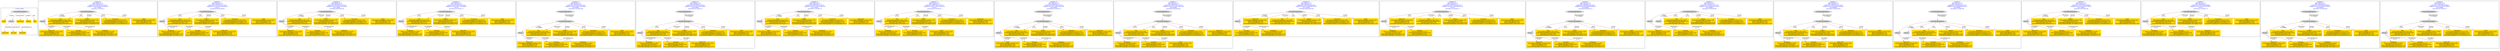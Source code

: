 digraph n0 {
fontcolor="blue"
remincross="true"
label="s01-cb.csv"
subgraph cluster_0 {
label="1-correct model"
n2[style="filled",color="white",fillcolor="lightgray",label="CulturalHeritageObject1"];
n3[shape="plaintext",style="filled",fillcolor="gold",label="Dated"];
n4[style="filled",color="white",fillcolor="lightgray",label="Person1"];
n5[shape="plaintext",style="filled",fillcolor="gold",label="Dimensions"];
n6[shape="plaintext",style="filled",fillcolor="gold",label="Medium"];
n7[shape="plaintext",style="filled",fillcolor="gold",label="Title"];
n8[shape="plaintext",style="filled",fillcolor="gold",label="Begin Date"];
n9[shape="plaintext",style="filled",fillcolor="gold",label="End Date"];
n10[shape="plaintext",style="filled",fillcolor="gold",label="Attribution"];
}
subgraph cluster_1 {
label="candidate 0\nlink coherence:1.0\nnode coherence:1.0\nconfidence:0.5291445237213376\nmapping score:0.6287624602880649\ncost:7.99995\n-precision:1.0-recall:1.0"
n12[style="filled",color="white",fillcolor="lightgray",label="CulturalHeritageObject1"];
n13[style="filled",color="white",fillcolor="lightgray",label="Person1"];
n14[shape="plaintext",style="filled",fillcolor="gold",label="Begin Date\n[CulturalHeritageObject,created,0.363]\n[Person,dateOfBirth,0.316]\n[Person,dateOfDeath,0.25]\n[CulturalHeritageObject,provenance,0.071]"];
n15[shape="plaintext",style="filled",fillcolor="gold",label="End Date\n[Person,dateOfDeath,0.437]\n[CulturalHeritageObject,created,0.348]\n[Person,dateOfBirth,0.161]\n[CulturalHeritageObject,provenance,0.053]"];
n16[shape="plaintext",style="filled",fillcolor="gold",label="Attribution\n[Person,nameOfThePerson,0.483]\n[Document,classLink,0.195]\n[CulturalHeritageObject,description,0.172]\n[CulturalHeritageObject,provenance,0.15]"];
n17[shape="plaintext",style="filled",fillcolor="gold",label="Title\n[CulturalHeritageObject,title,0.364]\n[CulturalHeritageObject,description,0.287]\n[Document,classLink,0.178]\n[CulturalHeritageObject,provenance,0.17]"];
n18[shape="plaintext",style="filled",fillcolor="gold",label="Medium\n[CulturalHeritageObject,medium,0.749]\n[Concept,prefLabel,0.123]\n[CulturalHeritageObject,provenance,0.073]\n[CulturalHeritageObject,description,0.055]"];
n19[shape="plaintext",style="filled",fillcolor="gold",label="Dimensions\n[CulturalHeritageObject,extent,0.853]\n[CulturalHeritageObject,provenance,0.115]\n[CulturalHeritageObject,description,0.02]\n[CulturalHeritageObject,accessionNumber,0.012]"];
n20[shape="plaintext",style="filled",fillcolor="gold",label="Dated\n[CulturalHeritageObject,created,0.503]\n[Person,dateOfBirth,0.212]\n[Person,dateOfDeath,0.184]\n[CulturalHeritageObject,provenance,0.102]"];
}
subgraph cluster_2 {
label="candidate 1\nlink coherence:1.0\nnode coherence:1.0\nconfidence:0.5291445237213376\nmapping score:0.6287624602880649\ncost:8.0\n-precision:0.88-recall:0.88"
n22[style="filled",color="white",fillcolor="lightgray",label="CulturalHeritageObject1"];
n23[style="filled",color="white",fillcolor="lightgray",label="Person2"];
n24[shape="plaintext",style="filled",fillcolor="gold",label="Attribution\n[Person,nameOfThePerson,0.483]\n[Document,classLink,0.195]\n[CulturalHeritageObject,description,0.172]\n[CulturalHeritageObject,provenance,0.15]"];
n25[shape="plaintext",style="filled",fillcolor="gold",label="End Date\n[Person,dateOfDeath,0.437]\n[CulturalHeritageObject,created,0.348]\n[Person,dateOfBirth,0.161]\n[CulturalHeritageObject,provenance,0.053]"];
n26[shape="plaintext",style="filled",fillcolor="gold",label="Title\n[CulturalHeritageObject,title,0.364]\n[CulturalHeritageObject,description,0.287]\n[Document,classLink,0.178]\n[CulturalHeritageObject,provenance,0.17]"];
n27[shape="plaintext",style="filled",fillcolor="gold",label="Medium\n[CulturalHeritageObject,medium,0.749]\n[Concept,prefLabel,0.123]\n[CulturalHeritageObject,provenance,0.073]\n[CulturalHeritageObject,description,0.055]"];
n28[shape="plaintext",style="filled",fillcolor="gold",label="Begin Date\n[CulturalHeritageObject,created,0.363]\n[Person,dateOfBirth,0.316]\n[Person,dateOfDeath,0.25]\n[CulturalHeritageObject,provenance,0.071]"];
n29[shape="plaintext",style="filled",fillcolor="gold",label="Dimensions\n[CulturalHeritageObject,extent,0.853]\n[CulturalHeritageObject,provenance,0.115]\n[CulturalHeritageObject,description,0.02]\n[CulturalHeritageObject,accessionNumber,0.012]"];
n30[shape="plaintext",style="filled",fillcolor="gold",label="Dated\n[CulturalHeritageObject,created,0.503]\n[Person,dateOfBirth,0.212]\n[Person,dateOfDeath,0.184]\n[CulturalHeritageObject,provenance,0.102]"];
}
subgraph cluster_3 {
label="candidate 10\nlink coherence:1.0\nnode coherence:1.0\nconfidence:0.5015302613281418\nmapping score:0.6195577061569997\ncost:7.99995\n-precision:0.88-recall:0.88"
n32[style="filled",color="white",fillcolor="lightgray",label="CulturalHeritageObject1"];
n33[style="filled",color="white",fillcolor="lightgray",label="Person1"];
n34[shape="plaintext",style="filled",fillcolor="gold",label="Begin Date\n[CulturalHeritageObject,created,0.363]\n[Person,dateOfBirth,0.316]\n[Person,dateOfDeath,0.25]\n[CulturalHeritageObject,provenance,0.071]"];
n35[shape="plaintext",style="filled",fillcolor="gold",label="Title\n[CulturalHeritageObject,title,0.364]\n[CulturalHeritageObject,description,0.287]\n[Document,classLink,0.178]\n[CulturalHeritageObject,provenance,0.17]"];
n36[shape="plaintext",style="filled",fillcolor="gold",label="End Date\n[Person,dateOfDeath,0.437]\n[CulturalHeritageObject,created,0.348]\n[Person,dateOfBirth,0.161]\n[CulturalHeritageObject,provenance,0.053]"];
n37[shape="plaintext",style="filled",fillcolor="gold",label="Attribution\n[Person,nameOfThePerson,0.483]\n[Document,classLink,0.195]\n[CulturalHeritageObject,description,0.172]\n[CulturalHeritageObject,provenance,0.15]"];
n38[shape="plaintext",style="filled",fillcolor="gold",label="Medium\n[CulturalHeritageObject,medium,0.749]\n[Concept,prefLabel,0.123]\n[CulturalHeritageObject,provenance,0.073]\n[CulturalHeritageObject,description,0.055]"];
n39[shape="plaintext",style="filled",fillcolor="gold",label="Dimensions\n[CulturalHeritageObject,extent,0.853]\n[CulturalHeritageObject,provenance,0.115]\n[CulturalHeritageObject,description,0.02]\n[CulturalHeritageObject,accessionNumber,0.012]"];
n40[shape="plaintext",style="filled",fillcolor="gold",label="Dated\n[CulturalHeritageObject,created,0.503]\n[Person,dateOfBirth,0.212]\n[Person,dateOfDeath,0.184]\n[CulturalHeritageObject,provenance,0.102]"];
}
subgraph cluster_4 {
label="candidate 11\nlink coherence:1.0\nnode coherence:1.0\nconfidence:0.5015302613281418\nmapping score:0.6195577061569997\ncost:8.0\n-precision:0.75-recall:0.75"
n42[style="filled",color="white",fillcolor="lightgray",label="CulturalHeritageObject1"];
n43[style="filled",color="white",fillcolor="lightgray",label="Person2"];
n44[shape="plaintext",style="filled",fillcolor="gold",label="Title\n[CulturalHeritageObject,title,0.364]\n[CulturalHeritageObject,description,0.287]\n[Document,classLink,0.178]\n[CulturalHeritageObject,provenance,0.17]"];
n45[shape="plaintext",style="filled",fillcolor="gold",label="Attribution\n[Person,nameOfThePerson,0.483]\n[Document,classLink,0.195]\n[CulturalHeritageObject,description,0.172]\n[CulturalHeritageObject,provenance,0.15]"];
n46[shape="plaintext",style="filled",fillcolor="gold",label="End Date\n[Person,dateOfDeath,0.437]\n[CulturalHeritageObject,created,0.348]\n[Person,dateOfBirth,0.161]\n[CulturalHeritageObject,provenance,0.053]"];
n47[shape="plaintext",style="filled",fillcolor="gold",label="Medium\n[CulturalHeritageObject,medium,0.749]\n[Concept,prefLabel,0.123]\n[CulturalHeritageObject,provenance,0.073]\n[CulturalHeritageObject,description,0.055]"];
n48[shape="plaintext",style="filled",fillcolor="gold",label="Begin Date\n[CulturalHeritageObject,created,0.363]\n[Person,dateOfBirth,0.316]\n[Person,dateOfDeath,0.25]\n[CulturalHeritageObject,provenance,0.071]"];
n49[shape="plaintext",style="filled",fillcolor="gold",label="Dimensions\n[CulturalHeritageObject,extent,0.853]\n[CulturalHeritageObject,provenance,0.115]\n[CulturalHeritageObject,description,0.02]\n[CulturalHeritageObject,accessionNumber,0.012]"];
n50[shape="plaintext",style="filled",fillcolor="gold",label="Dated\n[CulturalHeritageObject,created,0.503]\n[Person,dateOfBirth,0.212]\n[Person,dateOfDeath,0.184]\n[CulturalHeritageObject,provenance,0.102]"];
}
subgraph cluster_5 {
label="candidate 12\nlink coherence:1.0\nnode coherence:1.0\nconfidence:0.5015302613281418\nmapping score:0.6195577061569997\ncost:8.99991\n-precision:0.78-recall:0.88"
n52[style="filled",color="white",fillcolor="lightgray",label="CulturalHeritageObject1"];
n53[style="filled",color="white",fillcolor="lightgray",label="Person1"];
n54[style="filled",color="white",fillcolor="lightgray",label="EuropeanaAggregation1"];
n55[shape="plaintext",style="filled",fillcolor="gold",label="Begin Date\n[CulturalHeritageObject,created,0.363]\n[Person,dateOfBirth,0.316]\n[Person,dateOfDeath,0.25]\n[CulturalHeritageObject,provenance,0.071]"];
n56[shape="plaintext",style="filled",fillcolor="gold",label="Title\n[CulturalHeritageObject,title,0.364]\n[CulturalHeritageObject,description,0.287]\n[Document,classLink,0.178]\n[CulturalHeritageObject,provenance,0.17]"];
n57[shape="plaintext",style="filled",fillcolor="gold",label="End Date\n[Person,dateOfDeath,0.437]\n[CulturalHeritageObject,created,0.348]\n[Person,dateOfBirth,0.161]\n[CulturalHeritageObject,provenance,0.053]"];
n58[shape="plaintext",style="filled",fillcolor="gold",label="Attribution\n[Person,nameOfThePerson,0.483]\n[Document,classLink,0.195]\n[CulturalHeritageObject,description,0.172]\n[CulturalHeritageObject,provenance,0.15]"];
n59[shape="plaintext",style="filled",fillcolor="gold",label="Medium\n[CulturalHeritageObject,medium,0.749]\n[Concept,prefLabel,0.123]\n[CulturalHeritageObject,provenance,0.073]\n[CulturalHeritageObject,description,0.055]"];
n60[shape="plaintext",style="filled",fillcolor="gold",label="Dimensions\n[CulturalHeritageObject,extent,0.853]\n[CulturalHeritageObject,provenance,0.115]\n[CulturalHeritageObject,description,0.02]\n[CulturalHeritageObject,accessionNumber,0.012]"];
n61[shape="plaintext",style="filled",fillcolor="gold",label="Dated\n[CulturalHeritageObject,created,0.503]\n[Person,dateOfBirth,0.212]\n[Person,dateOfDeath,0.184]\n[CulturalHeritageObject,provenance,0.102]"];
}
subgraph cluster_6 {
label="candidate 13\nlink coherence:1.0\nnode coherence:1.0\nconfidence:0.5015302613281418\nmapping score:0.6195577061569997\ncost:8.99996\n-precision:0.67-recall:0.75"
n63[style="filled",color="white",fillcolor="lightgray",label="CulturalHeritageObject1"];
n64[style="filled",color="white",fillcolor="lightgray",label="Person2"];
n65[style="filled",color="white",fillcolor="lightgray",label="EuropeanaAggregation1"];
n66[shape="plaintext",style="filled",fillcolor="gold",label="Title\n[CulturalHeritageObject,title,0.364]\n[CulturalHeritageObject,description,0.287]\n[Document,classLink,0.178]\n[CulturalHeritageObject,provenance,0.17]"];
n67[shape="plaintext",style="filled",fillcolor="gold",label="Attribution\n[Person,nameOfThePerson,0.483]\n[Document,classLink,0.195]\n[CulturalHeritageObject,description,0.172]\n[CulturalHeritageObject,provenance,0.15]"];
n68[shape="plaintext",style="filled",fillcolor="gold",label="End Date\n[Person,dateOfDeath,0.437]\n[CulturalHeritageObject,created,0.348]\n[Person,dateOfBirth,0.161]\n[CulturalHeritageObject,provenance,0.053]"];
n69[shape="plaintext",style="filled",fillcolor="gold",label="Medium\n[CulturalHeritageObject,medium,0.749]\n[Concept,prefLabel,0.123]\n[CulturalHeritageObject,provenance,0.073]\n[CulturalHeritageObject,description,0.055]"];
n70[shape="plaintext",style="filled",fillcolor="gold",label="Begin Date\n[CulturalHeritageObject,created,0.363]\n[Person,dateOfBirth,0.316]\n[Person,dateOfDeath,0.25]\n[CulturalHeritageObject,provenance,0.071]"];
n71[shape="plaintext",style="filled",fillcolor="gold",label="Dimensions\n[CulturalHeritageObject,extent,0.853]\n[CulturalHeritageObject,provenance,0.115]\n[CulturalHeritageObject,description,0.02]\n[CulturalHeritageObject,accessionNumber,0.012]"];
n72[shape="plaintext",style="filled",fillcolor="gold",label="Dated\n[CulturalHeritageObject,created,0.503]\n[Person,dateOfBirth,0.212]\n[Person,dateOfDeath,0.184]\n[CulturalHeritageObject,provenance,0.102]"];
}
subgraph cluster_7 {
label="candidate 14\nlink coherence:1.0\nnode coherence:1.0\nconfidence:0.4944276021226744\nmapping score:0.6171901530885106\ncost:7.99995\n-precision:0.75-recall:0.75"
n74[style="filled",color="white",fillcolor="lightgray",label="CulturalHeritageObject1"];
n75[style="filled",color="white",fillcolor="lightgray",label="Person1"];
n76[shape="plaintext",style="filled",fillcolor="gold",label="Dated\n[CulturalHeritageObject,created,0.503]\n[Person,dateOfBirth,0.212]\n[Person,dateOfDeath,0.184]\n[CulturalHeritageObject,provenance,0.102]"];
n77[shape="plaintext",style="filled",fillcolor="gold",label="End Date\n[Person,dateOfDeath,0.437]\n[CulturalHeritageObject,created,0.348]\n[Person,dateOfBirth,0.161]\n[CulturalHeritageObject,provenance,0.053]"];
n78[shape="plaintext",style="filled",fillcolor="gold",label="Attribution\n[Person,nameOfThePerson,0.483]\n[Document,classLink,0.195]\n[CulturalHeritageObject,description,0.172]\n[CulturalHeritageObject,provenance,0.15]"];
n79[shape="plaintext",style="filled",fillcolor="gold",label="Title\n[CulturalHeritageObject,title,0.364]\n[CulturalHeritageObject,description,0.287]\n[Document,classLink,0.178]\n[CulturalHeritageObject,provenance,0.17]"];
n80[shape="plaintext",style="filled",fillcolor="gold",label="Medium\n[CulturalHeritageObject,medium,0.749]\n[Concept,prefLabel,0.123]\n[CulturalHeritageObject,provenance,0.073]\n[CulturalHeritageObject,description,0.055]"];
n81[shape="plaintext",style="filled",fillcolor="gold",label="Dimensions\n[CulturalHeritageObject,extent,0.853]\n[CulturalHeritageObject,provenance,0.115]\n[CulturalHeritageObject,description,0.02]\n[CulturalHeritageObject,accessionNumber,0.012]"];
n82[shape="plaintext",style="filled",fillcolor="gold",label="Begin Date\n[CulturalHeritageObject,created,0.363]\n[Person,dateOfBirth,0.316]\n[Person,dateOfDeath,0.25]\n[CulturalHeritageObject,provenance,0.071]"];
}
subgraph cluster_8 {
label="candidate 15\nlink coherence:1.0\nnode coherence:1.0\nconfidence:0.4944276021226744\nmapping score:0.6171901530885106\ncost:8.0\n-precision:0.62-recall:0.62"
n84[style="filled",color="white",fillcolor="lightgray",label="CulturalHeritageObject1"];
n85[style="filled",color="white",fillcolor="lightgray",label="Person2"];
n86[shape="plaintext",style="filled",fillcolor="gold",label="Attribution\n[Person,nameOfThePerson,0.483]\n[Document,classLink,0.195]\n[CulturalHeritageObject,description,0.172]\n[CulturalHeritageObject,provenance,0.15]"];
n87[shape="plaintext",style="filled",fillcolor="gold",label="End Date\n[Person,dateOfDeath,0.437]\n[CulturalHeritageObject,created,0.348]\n[Person,dateOfBirth,0.161]\n[CulturalHeritageObject,provenance,0.053]"];
n88[shape="plaintext",style="filled",fillcolor="gold",label="Title\n[CulturalHeritageObject,title,0.364]\n[CulturalHeritageObject,description,0.287]\n[Document,classLink,0.178]\n[CulturalHeritageObject,provenance,0.17]"];
n89[shape="plaintext",style="filled",fillcolor="gold",label="Medium\n[CulturalHeritageObject,medium,0.749]\n[Concept,prefLabel,0.123]\n[CulturalHeritageObject,provenance,0.073]\n[CulturalHeritageObject,description,0.055]"];
n90[shape="plaintext",style="filled",fillcolor="gold",label="Dated\n[CulturalHeritageObject,created,0.503]\n[Person,dateOfBirth,0.212]\n[Person,dateOfDeath,0.184]\n[CulturalHeritageObject,provenance,0.102]"];
n91[shape="plaintext",style="filled",fillcolor="gold",label="Dimensions\n[CulturalHeritageObject,extent,0.853]\n[CulturalHeritageObject,provenance,0.115]\n[CulturalHeritageObject,description,0.02]\n[CulturalHeritageObject,accessionNumber,0.012]"];
n92[shape="plaintext",style="filled",fillcolor="gold",label="Begin Date\n[CulturalHeritageObject,created,0.363]\n[Person,dateOfBirth,0.316]\n[Person,dateOfDeath,0.25]\n[CulturalHeritageObject,provenance,0.071]"];
}
subgraph cluster_9 {
label="candidate 16\nlink coherence:1.0\nnode coherence:1.0\nconfidence:0.4944276021226744\nmapping score:0.6171901530885106\ncost:8.99991\n-precision:0.67-recall:0.75"
n94[style="filled",color="white",fillcolor="lightgray",label="CulturalHeritageObject1"];
n95[style="filled",color="white",fillcolor="lightgray",label="Person1"];
n96[style="filled",color="white",fillcolor="lightgray",label="EuropeanaAggregation1"];
n97[shape="plaintext",style="filled",fillcolor="gold",label="Dated\n[CulturalHeritageObject,created,0.503]\n[Person,dateOfBirth,0.212]\n[Person,dateOfDeath,0.184]\n[CulturalHeritageObject,provenance,0.102]"];
n98[shape="plaintext",style="filled",fillcolor="gold",label="End Date\n[Person,dateOfDeath,0.437]\n[CulturalHeritageObject,created,0.348]\n[Person,dateOfBirth,0.161]\n[CulturalHeritageObject,provenance,0.053]"];
n99[shape="plaintext",style="filled",fillcolor="gold",label="Attribution\n[Person,nameOfThePerson,0.483]\n[Document,classLink,0.195]\n[CulturalHeritageObject,description,0.172]\n[CulturalHeritageObject,provenance,0.15]"];
n100[shape="plaintext",style="filled",fillcolor="gold",label="Title\n[CulturalHeritageObject,title,0.364]\n[CulturalHeritageObject,description,0.287]\n[Document,classLink,0.178]\n[CulturalHeritageObject,provenance,0.17]"];
n101[shape="plaintext",style="filled",fillcolor="gold",label="Medium\n[CulturalHeritageObject,medium,0.749]\n[Concept,prefLabel,0.123]\n[CulturalHeritageObject,provenance,0.073]\n[CulturalHeritageObject,description,0.055]"];
n102[shape="plaintext",style="filled",fillcolor="gold",label="Dimensions\n[CulturalHeritageObject,extent,0.853]\n[CulturalHeritageObject,provenance,0.115]\n[CulturalHeritageObject,description,0.02]\n[CulturalHeritageObject,accessionNumber,0.012]"];
n103[shape="plaintext",style="filled",fillcolor="gold",label="Begin Date\n[CulturalHeritageObject,created,0.363]\n[Person,dateOfBirth,0.316]\n[Person,dateOfDeath,0.25]\n[CulturalHeritageObject,provenance,0.071]"];
}
subgraph cluster_10 {
label="candidate 17\nlink coherence:1.0\nnode coherence:1.0\nconfidence:0.4944276021226744\nmapping score:0.6171901530885106\ncost:8.99996\n-precision:0.56-recall:0.62"
n105[style="filled",color="white",fillcolor="lightgray",label="CulturalHeritageObject1"];
n106[style="filled",color="white",fillcolor="lightgray",label="Person2"];
n107[style="filled",color="white",fillcolor="lightgray",label="EuropeanaAggregation1"];
n108[shape="plaintext",style="filled",fillcolor="gold",label="Attribution\n[Person,nameOfThePerson,0.483]\n[Document,classLink,0.195]\n[CulturalHeritageObject,description,0.172]\n[CulturalHeritageObject,provenance,0.15]"];
n109[shape="plaintext",style="filled",fillcolor="gold",label="End Date\n[Person,dateOfDeath,0.437]\n[CulturalHeritageObject,created,0.348]\n[Person,dateOfBirth,0.161]\n[CulturalHeritageObject,provenance,0.053]"];
n110[shape="plaintext",style="filled",fillcolor="gold",label="Title\n[CulturalHeritageObject,title,0.364]\n[CulturalHeritageObject,description,0.287]\n[Document,classLink,0.178]\n[CulturalHeritageObject,provenance,0.17]"];
n111[shape="plaintext",style="filled",fillcolor="gold",label="Medium\n[CulturalHeritageObject,medium,0.749]\n[Concept,prefLabel,0.123]\n[CulturalHeritageObject,provenance,0.073]\n[CulturalHeritageObject,description,0.055]"];
n112[shape="plaintext",style="filled",fillcolor="gold",label="Dated\n[CulturalHeritageObject,created,0.503]\n[Person,dateOfBirth,0.212]\n[Person,dateOfDeath,0.184]\n[CulturalHeritageObject,provenance,0.102]"];
n113[shape="plaintext",style="filled",fillcolor="gold",label="Dimensions\n[CulturalHeritageObject,extent,0.853]\n[CulturalHeritageObject,provenance,0.115]\n[CulturalHeritageObject,description,0.02]\n[CulturalHeritageObject,accessionNumber,0.012]"];
n114[shape="plaintext",style="filled",fillcolor="gold",label="Begin Date\n[CulturalHeritageObject,created,0.363]\n[Person,dateOfBirth,0.316]\n[Person,dateOfDeath,0.25]\n[CulturalHeritageObject,provenance,0.071]"];
}
subgraph cluster_11 {
label="candidate 18\nlink coherence:1.0\nnode coherence:1.0\nconfidence:0.4941252418242822\nmapping score:0.6170893663223799\ncost:7.99995\n-precision:0.88-recall:0.88"
n116[style="filled",color="white",fillcolor="lightgray",label="CulturalHeritageObject1"];
n117[style="filled",color="white",fillcolor="lightgray",label="Person1"];
n118[shape="plaintext",style="filled",fillcolor="gold",label="Begin Date\n[CulturalHeritageObject,created,0.363]\n[Person,dateOfBirth,0.316]\n[Person,dateOfDeath,0.25]\n[CulturalHeritageObject,provenance,0.071]"];
n119[shape="plaintext",style="filled",fillcolor="gold",label="End Date\n[Person,dateOfDeath,0.437]\n[CulturalHeritageObject,created,0.348]\n[Person,dateOfBirth,0.161]\n[CulturalHeritageObject,provenance,0.053]"];
n120[shape="plaintext",style="filled",fillcolor="gold",label="Attribution\n[Person,nameOfThePerson,0.483]\n[Document,classLink,0.195]\n[CulturalHeritageObject,description,0.172]\n[CulturalHeritageObject,provenance,0.15]"];
n121[shape="plaintext",style="filled",fillcolor="gold",label="Title\n[CulturalHeritageObject,title,0.364]\n[CulturalHeritageObject,description,0.287]\n[Document,classLink,0.178]\n[CulturalHeritageObject,provenance,0.17]"];
n122[shape="plaintext",style="filled",fillcolor="gold",label="Medium\n[CulturalHeritageObject,medium,0.749]\n[Concept,prefLabel,0.123]\n[CulturalHeritageObject,provenance,0.073]\n[CulturalHeritageObject,description,0.055]"];
n123[shape="plaintext",style="filled",fillcolor="gold",label="Dimensions\n[CulturalHeritageObject,extent,0.853]\n[CulturalHeritageObject,provenance,0.115]\n[CulturalHeritageObject,description,0.02]\n[CulturalHeritageObject,accessionNumber,0.012]"];
n124[shape="plaintext",style="filled",fillcolor="gold",label="Dated\n[CulturalHeritageObject,created,0.503]\n[Person,dateOfBirth,0.212]\n[Person,dateOfDeath,0.184]\n[CulturalHeritageObject,provenance,0.102]"];
}
subgraph cluster_12 {
label="candidate 19\nlink coherence:1.0\nnode coherence:1.0\nconfidence:0.4941252418242822\nmapping score:0.6170893663223799\ncost:8.0\n-precision:0.75-recall:0.75"
n126[style="filled",color="white",fillcolor="lightgray",label="CulturalHeritageObject1"];
n127[style="filled",color="white",fillcolor="lightgray",label="Person2"];
n128[shape="plaintext",style="filled",fillcolor="gold",label="Begin Date\n[CulturalHeritageObject,created,0.363]\n[Person,dateOfBirth,0.316]\n[Person,dateOfDeath,0.25]\n[CulturalHeritageObject,provenance,0.071]"];
n129[shape="plaintext",style="filled",fillcolor="gold",label="Attribution\n[Person,nameOfThePerson,0.483]\n[Document,classLink,0.195]\n[CulturalHeritageObject,description,0.172]\n[CulturalHeritageObject,provenance,0.15]"];
n130[shape="plaintext",style="filled",fillcolor="gold",label="End Date\n[Person,dateOfDeath,0.437]\n[CulturalHeritageObject,created,0.348]\n[Person,dateOfBirth,0.161]\n[CulturalHeritageObject,provenance,0.053]"];
n131[shape="plaintext",style="filled",fillcolor="gold",label="Title\n[CulturalHeritageObject,title,0.364]\n[CulturalHeritageObject,description,0.287]\n[Document,classLink,0.178]\n[CulturalHeritageObject,provenance,0.17]"];
n132[shape="plaintext",style="filled",fillcolor="gold",label="Medium\n[CulturalHeritageObject,medium,0.749]\n[Concept,prefLabel,0.123]\n[CulturalHeritageObject,provenance,0.073]\n[CulturalHeritageObject,description,0.055]"];
n133[shape="plaintext",style="filled",fillcolor="gold",label="Dimensions\n[CulturalHeritageObject,extent,0.853]\n[CulturalHeritageObject,provenance,0.115]\n[CulturalHeritageObject,description,0.02]\n[CulturalHeritageObject,accessionNumber,0.012]"];
n134[shape="plaintext",style="filled",fillcolor="gold",label="Dated\n[CulturalHeritageObject,created,0.503]\n[Person,dateOfBirth,0.212]\n[Person,dateOfDeath,0.184]\n[CulturalHeritageObject,provenance,0.102]"];
}
subgraph cluster_13 {
label="candidate 2\nlink coherence:1.0\nnode coherence:1.0\nconfidence:0.5291445237213376\nmapping score:0.6287624602880649\ncost:8.99991\n-precision:0.89-recall:1.0"
n136[style="filled",color="white",fillcolor="lightgray",label="CulturalHeritageObject1"];
n137[style="filled",color="white",fillcolor="lightgray",label="Person1"];
n138[style="filled",color="white",fillcolor="lightgray",label="EuropeanaAggregation1"];
n139[shape="plaintext",style="filled",fillcolor="gold",label="Begin Date\n[CulturalHeritageObject,created,0.363]\n[Person,dateOfBirth,0.316]\n[Person,dateOfDeath,0.25]\n[CulturalHeritageObject,provenance,0.071]"];
n140[shape="plaintext",style="filled",fillcolor="gold",label="End Date\n[Person,dateOfDeath,0.437]\n[CulturalHeritageObject,created,0.348]\n[Person,dateOfBirth,0.161]\n[CulturalHeritageObject,provenance,0.053]"];
n141[shape="plaintext",style="filled",fillcolor="gold",label="Attribution\n[Person,nameOfThePerson,0.483]\n[Document,classLink,0.195]\n[CulturalHeritageObject,description,0.172]\n[CulturalHeritageObject,provenance,0.15]"];
n142[shape="plaintext",style="filled",fillcolor="gold",label="Title\n[CulturalHeritageObject,title,0.364]\n[CulturalHeritageObject,description,0.287]\n[Document,classLink,0.178]\n[CulturalHeritageObject,provenance,0.17]"];
n143[shape="plaintext",style="filled",fillcolor="gold",label="Medium\n[CulturalHeritageObject,medium,0.749]\n[Concept,prefLabel,0.123]\n[CulturalHeritageObject,provenance,0.073]\n[CulturalHeritageObject,description,0.055]"];
n144[shape="plaintext",style="filled",fillcolor="gold",label="Dimensions\n[CulturalHeritageObject,extent,0.853]\n[CulturalHeritageObject,provenance,0.115]\n[CulturalHeritageObject,description,0.02]\n[CulturalHeritageObject,accessionNumber,0.012]"];
n145[shape="plaintext",style="filled",fillcolor="gold",label="Dated\n[CulturalHeritageObject,created,0.503]\n[Person,dateOfBirth,0.212]\n[Person,dateOfDeath,0.184]\n[CulturalHeritageObject,provenance,0.102]"];
}
subgraph cluster_14 {
label="candidate 3\nlink coherence:1.0\nnode coherence:1.0\nconfidence:0.5291445237213376\nmapping score:0.604952936478541\ncost:8.99995\n-precision:0.78-recall:0.88"
n147[style="filled",color="white",fillcolor="lightgray",label="CulturalHeritageObject1"];
n148[style="filled",color="white",fillcolor="lightgray",label="Person1"];
n149[style="filled",color="white",fillcolor="lightgray",label="Person2"];
n150[shape="plaintext",style="filled",fillcolor="gold",label="Begin Date\n[CulturalHeritageObject,created,0.363]\n[Person,dateOfBirth,0.316]\n[Person,dateOfDeath,0.25]\n[CulturalHeritageObject,provenance,0.071]"];
n151[shape="plaintext",style="filled",fillcolor="gold",label="Attribution\n[Person,nameOfThePerson,0.483]\n[Document,classLink,0.195]\n[CulturalHeritageObject,description,0.172]\n[CulturalHeritageObject,provenance,0.15]"];
n152[shape="plaintext",style="filled",fillcolor="gold",label="End Date\n[Person,dateOfDeath,0.437]\n[CulturalHeritageObject,created,0.348]\n[Person,dateOfBirth,0.161]\n[CulturalHeritageObject,provenance,0.053]"];
n153[shape="plaintext",style="filled",fillcolor="gold",label="Title\n[CulturalHeritageObject,title,0.364]\n[CulturalHeritageObject,description,0.287]\n[Document,classLink,0.178]\n[CulturalHeritageObject,provenance,0.17]"];
n154[shape="plaintext",style="filled",fillcolor="gold",label="Medium\n[CulturalHeritageObject,medium,0.749]\n[Concept,prefLabel,0.123]\n[CulturalHeritageObject,provenance,0.073]\n[CulturalHeritageObject,description,0.055]"];
n155[shape="plaintext",style="filled",fillcolor="gold",label="Dimensions\n[CulturalHeritageObject,extent,0.853]\n[CulturalHeritageObject,provenance,0.115]\n[CulturalHeritageObject,description,0.02]\n[CulturalHeritageObject,accessionNumber,0.012]"];
n156[shape="plaintext",style="filled",fillcolor="gold",label="Dated\n[CulturalHeritageObject,created,0.503]\n[Person,dateOfBirth,0.212]\n[Person,dateOfDeath,0.184]\n[CulturalHeritageObject,provenance,0.102]"];
}
subgraph cluster_15 {
label="candidate 4\nlink coherence:1.0\nnode coherence:1.0\nconfidence:0.5291445237213376\nmapping score:0.6287624602880649\ncost:8.99996\n-precision:0.78-recall:0.88"
n158[style="filled",color="white",fillcolor="lightgray",label="CulturalHeritageObject1"];
n159[style="filled",color="white",fillcolor="lightgray",label="Person2"];
n160[style="filled",color="white",fillcolor="lightgray",label="EuropeanaAggregation1"];
n161[shape="plaintext",style="filled",fillcolor="gold",label="Attribution\n[Person,nameOfThePerson,0.483]\n[Document,classLink,0.195]\n[CulturalHeritageObject,description,0.172]\n[CulturalHeritageObject,provenance,0.15]"];
n162[shape="plaintext",style="filled",fillcolor="gold",label="End Date\n[Person,dateOfDeath,0.437]\n[CulturalHeritageObject,created,0.348]\n[Person,dateOfBirth,0.161]\n[CulturalHeritageObject,provenance,0.053]"];
n163[shape="plaintext",style="filled",fillcolor="gold",label="Title\n[CulturalHeritageObject,title,0.364]\n[CulturalHeritageObject,description,0.287]\n[Document,classLink,0.178]\n[CulturalHeritageObject,provenance,0.17]"];
n164[shape="plaintext",style="filled",fillcolor="gold",label="Medium\n[CulturalHeritageObject,medium,0.749]\n[Concept,prefLabel,0.123]\n[CulturalHeritageObject,provenance,0.073]\n[CulturalHeritageObject,description,0.055]"];
n165[shape="plaintext",style="filled",fillcolor="gold",label="Begin Date\n[CulturalHeritageObject,created,0.363]\n[Person,dateOfBirth,0.316]\n[Person,dateOfDeath,0.25]\n[CulturalHeritageObject,provenance,0.071]"];
n166[shape="plaintext",style="filled",fillcolor="gold",label="Dimensions\n[CulturalHeritageObject,extent,0.853]\n[CulturalHeritageObject,provenance,0.115]\n[CulturalHeritageObject,description,0.02]\n[CulturalHeritageObject,accessionNumber,0.012]"];
n167[shape="plaintext",style="filled",fillcolor="gold",label="Dated\n[CulturalHeritageObject,created,0.503]\n[Person,dateOfBirth,0.212]\n[Person,dateOfDeath,0.184]\n[CulturalHeritageObject,provenance,0.102]"];
}
subgraph cluster_16 {
label="candidate 5\nlink coherence:1.0\nnode coherence:1.0\nconfidence:0.5291445237213376\nmapping score:0.604952936478541\ncost:9.99991\n-precision:0.7-recall:0.88"
n169[style="filled",color="white",fillcolor="lightgray",label="CulturalHeritageObject1"];
n170[style="filled",color="white",fillcolor="lightgray",label="Person1"];
n171[style="filled",color="white",fillcolor="lightgray",label="Person2"];
n172[style="filled",color="white",fillcolor="lightgray",label="EuropeanaAggregation1"];
n173[shape="plaintext",style="filled",fillcolor="gold",label="Begin Date\n[CulturalHeritageObject,created,0.363]\n[Person,dateOfBirth,0.316]\n[Person,dateOfDeath,0.25]\n[CulturalHeritageObject,provenance,0.071]"];
n174[shape="plaintext",style="filled",fillcolor="gold",label="Attribution\n[Person,nameOfThePerson,0.483]\n[Document,classLink,0.195]\n[CulturalHeritageObject,description,0.172]\n[CulturalHeritageObject,provenance,0.15]"];
n175[shape="plaintext",style="filled",fillcolor="gold",label="End Date\n[Person,dateOfDeath,0.437]\n[CulturalHeritageObject,created,0.348]\n[Person,dateOfBirth,0.161]\n[CulturalHeritageObject,provenance,0.053]"];
n176[shape="plaintext",style="filled",fillcolor="gold",label="Title\n[CulturalHeritageObject,title,0.364]\n[CulturalHeritageObject,description,0.287]\n[Document,classLink,0.178]\n[CulturalHeritageObject,provenance,0.17]"];
n177[shape="plaintext",style="filled",fillcolor="gold",label="Medium\n[CulturalHeritageObject,medium,0.749]\n[Concept,prefLabel,0.123]\n[CulturalHeritageObject,provenance,0.073]\n[CulturalHeritageObject,description,0.055]"];
n178[shape="plaintext",style="filled",fillcolor="gold",label="Dimensions\n[CulturalHeritageObject,extent,0.853]\n[CulturalHeritageObject,provenance,0.115]\n[CulturalHeritageObject,description,0.02]\n[CulturalHeritageObject,accessionNumber,0.012]"];
n179[shape="plaintext",style="filled",fillcolor="gold",label="Dated\n[CulturalHeritageObject,created,0.503]\n[Person,dateOfBirth,0.212]\n[Person,dateOfDeath,0.184]\n[CulturalHeritageObject,provenance,0.102]"];
}
subgraph cluster_17 {
label="candidate 6\nlink coherence:1.0\nnode coherence:1.0\nconfidence:0.5182249825649998\nmapping score:0.6251226132359523\ncost:7.99995\n-precision:0.88-recall:0.88"
n181[style="filled",color="white",fillcolor="lightgray",label="CulturalHeritageObject1"];
n182[style="filled",color="white",fillcolor="lightgray",label="Person1"];
n183[shape="plaintext",style="filled",fillcolor="gold",label="Begin Date\n[CulturalHeritageObject,created,0.363]\n[Person,dateOfBirth,0.316]\n[Person,dateOfDeath,0.25]\n[CulturalHeritageObject,provenance,0.071]"];
n184[shape="plaintext",style="filled",fillcolor="gold",label="End Date\n[Person,dateOfDeath,0.437]\n[CulturalHeritageObject,created,0.348]\n[Person,dateOfBirth,0.161]\n[CulturalHeritageObject,provenance,0.053]"];
n185[shape="plaintext",style="filled",fillcolor="gold",label="Attribution\n[Person,nameOfThePerson,0.483]\n[Document,classLink,0.195]\n[CulturalHeritageObject,description,0.172]\n[CulturalHeritageObject,provenance,0.15]"];
n186[shape="plaintext",style="filled",fillcolor="gold",label="Title\n[CulturalHeritageObject,title,0.364]\n[CulturalHeritageObject,description,0.287]\n[Document,classLink,0.178]\n[CulturalHeritageObject,provenance,0.17]"];
n187[shape="plaintext",style="filled",fillcolor="gold",label="Medium\n[CulturalHeritageObject,medium,0.749]\n[Concept,prefLabel,0.123]\n[CulturalHeritageObject,provenance,0.073]\n[CulturalHeritageObject,description,0.055]"];
n188[shape="plaintext",style="filled",fillcolor="gold",label="Dimensions\n[CulturalHeritageObject,extent,0.853]\n[CulturalHeritageObject,provenance,0.115]\n[CulturalHeritageObject,description,0.02]\n[CulturalHeritageObject,accessionNumber,0.012]"];
n189[shape="plaintext",style="filled",fillcolor="gold",label="Dated\n[CulturalHeritageObject,created,0.503]\n[Person,dateOfBirth,0.212]\n[Person,dateOfDeath,0.184]\n[CulturalHeritageObject,provenance,0.102]"];
}
subgraph cluster_18 {
label="candidate 7\nlink coherence:1.0\nnode coherence:1.0\nconfidence:0.5182249825649998\nmapping score:0.6251226132359523\ncost:8.0\n-precision:0.75-recall:0.75"
n191[style="filled",color="white",fillcolor="lightgray",label="CulturalHeritageObject1"];
n192[style="filled",color="white",fillcolor="lightgray",label="Person2"];
n193[shape="plaintext",style="filled",fillcolor="gold",label="Attribution\n[Person,nameOfThePerson,0.483]\n[Document,classLink,0.195]\n[CulturalHeritageObject,description,0.172]\n[CulturalHeritageObject,provenance,0.15]"];
n194[shape="plaintext",style="filled",fillcolor="gold",label="End Date\n[Person,dateOfDeath,0.437]\n[CulturalHeritageObject,created,0.348]\n[Person,dateOfBirth,0.161]\n[CulturalHeritageObject,provenance,0.053]"];
n195[shape="plaintext",style="filled",fillcolor="gold",label="Title\n[CulturalHeritageObject,title,0.364]\n[CulturalHeritageObject,description,0.287]\n[Document,classLink,0.178]\n[CulturalHeritageObject,provenance,0.17]"];
n196[shape="plaintext",style="filled",fillcolor="gold",label="Medium\n[CulturalHeritageObject,medium,0.749]\n[Concept,prefLabel,0.123]\n[CulturalHeritageObject,provenance,0.073]\n[CulturalHeritageObject,description,0.055]"];
n197[shape="plaintext",style="filled",fillcolor="gold",label="Begin Date\n[CulturalHeritageObject,created,0.363]\n[Person,dateOfBirth,0.316]\n[Person,dateOfDeath,0.25]\n[CulturalHeritageObject,provenance,0.071]"];
n198[shape="plaintext",style="filled",fillcolor="gold",label="Dimensions\n[CulturalHeritageObject,extent,0.853]\n[CulturalHeritageObject,provenance,0.115]\n[CulturalHeritageObject,description,0.02]\n[CulturalHeritageObject,accessionNumber,0.012]"];
n199[shape="plaintext",style="filled",fillcolor="gold",label="Dated\n[CulturalHeritageObject,created,0.503]\n[Person,dateOfBirth,0.212]\n[Person,dateOfDeath,0.184]\n[CulturalHeritageObject,provenance,0.102]"];
}
subgraph cluster_19 {
label="candidate 8\nlink coherence:1.0\nnode coherence:1.0\nconfidence:0.5182249825649998\nmapping score:0.6251226132359523\ncost:8.99991\n-precision:0.78-recall:0.88"
n201[style="filled",color="white",fillcolor="lightgray",label="CulturalHeritageObject1"];
n202[style="filled",color="white",fillcolor="lightgray",label="Person1"];
n203[style="filled",color="white",fillcolor="lightgray",label="EuropeanaAggregation1"];
n204[shape="plaintext",style="filled",fillcolor="gold",label="Begin Date\n[CulturalHeritageObject,created,0.363]\n[Person,dateOfBirth,0.316]\n[Person,dateOfDeath,0.25]\n[CulturalHeritageObject,provenance,0.071]"];
n205[shape="plaintext",style="filled",fillcolor="gold",label="End Date\n[Person,dateOfDeath,0.437]\n[CulturalHeritageObject,created,0.348]\n[Person,dateOfBirth,0.161]\n[CulturalHeritageObject,provenance,0.053]"];
n206[shape="plaintext",style="filled",fillcolor="gold",label="Attribution\n[Person,nameOfThePerson,0.483]\n[Document,classLink,0.195]\n[CulturalHeritageObject,description,0.172]\n[CulturalHeritageObject,provenance,0.15]"];
n207[shape="plaintext",style="filled",fillcolor="gold",label="Title\n[CulturalHeritageObject,title,0.364]\n[CulturalHeritageObject,description,0.287]\n[Document,classLink,0.178]\n[CulturalHeritageObject,provenance,0.17]"];
n208[shape="plaintext",style="filled",fillcolor="gold",label="Medium\n[CulturalHeritageObject,medium,0.749]\n[Concept,prefLabel,0.123]\n[CulturalHeritageObject,provenance,0.073]\n[CulturalHeritageObject,description,0.055]"];
n209[shape="plaintext",style="filled",fillcolor="gold",label="Dimensions\n[CulturalHeritageObject,extent,0.853]\n[CulturalHeritageObject,provenance,0.115]\n[CulturalHeritageObject,description,0.02]\n[CulturalHeritageObject,accessionNumber,0.012]"];
n210[shape="plaintext",style="filled",fillcolor="gold",label="Dated\n[CulturalHeritageObject,created,0.503]\n[Person,dateOfBirth,0.212]\n[Person,dateOfDeath,0.184]\n[CulturalHeritageObject,provenance,0.102]"];
}
subgraph cluster_20 {
label="candidate 9\nlink coherence:1.0\nnode coherence:1.0\nconfidence:0.5182249825649998\nmapping score:0.6251226132359523\ncost:8.99996\n-precision:0.67-recall:0.75"
n212[style="filled",color="white",fillcolor="lightgray",label="CulturalHeritageObject1"];
n213[style="filled",color="white",fillcolor="lightgray",label="Person2"];
n214[style="filled",color="white",fillcolor="lightgray",label="EuropeanaAggregation1"];
n215[shape="plaintext",style="filled",fillcolor="gold",label="Attribution\n[Person,nameOfThePerson,0.483]\n[Document,classLink,0.195]\n[CulturalHeritageObject,description,0.172]\n[CulturalHeritageObject,provenance,0.15]"];
n216[shape="plaintext",style="filled",fillcolor="gold",label="End Date\n[Person,dateOfDeath,0.437]\n[CulturalHeritageObject,created,0.348]\n[Person,dateOfBirth,0.161]\n[CulturalHeritageObject,provenance,0.053]"];
n217[shape="plaintext",style="filled",fillcolor="gold",label="Title\n[CulturalHeritageObject,title,0.364]\n[CulturalHeritageObject,description,0.287]\n[Document,classLink,0.178]\n[CulturalHeritageObject,provenance,0.17]"];
n218[shape="plaintext",style="filled",fillcolor="gold",label="Medium\n[CulturalHeritageObject,medium,0.749]\n[Concept,prefLabel,0.123]\n[CulturalHeritageObject,provenance,0.073]\n[CulturalHeritageObject,description,0.055]"];
n219[shape="plaintext",style="filled",fillcolor="gold",label="Begin Date\n[CulturalHeritageObject,created,0.363]\n[Person,dateOfBirth,0.316]\n[Person,dateOfDeath,0.25]\n[CulturalHeritageObject,provenance,0.071]"];
n220[shape="plaintext",style="filled",fillcolor="gold",label="Dimensions\n[CulturalHeritageObject,extent,0.853]\n[CulturalHeritageObject,provenance,0.115]\n[CulturalHeritageObject,description,0.02]\n[CulturalHeritageObject,accessionNumber,0.012]"];
n221[shape="plaintext",style="filled",fillcolor="gold",label="Dated\n[CulturalHeritageObject,created,0.503]\n[Person,dateOfBirth,0.212]\n[Person,dateOfDeath,0.184]\n[CulturalHeritageObject,provenance,0.102]"];
}
n2 -> n3[color="brown",fontcolor="black",label="created"]
n2 -> n4[color="brown",fontcolor="black",label="creator"]
n2 -> n5[color="brown",fontcolor="black",label="extent"]
n2 -> n6[color="brown",fontcolor="black",label="medium"]
n2 -> n7[color="brown",fontcolor="black",label="title"]
n4 -> n8[color="brown",fontcolor="black",label="dateOfBirth"]
n4 -> n9[color="brown",fontcolor="black",label="dateOfDeath"]
n4 -> n10[color="brown",fontcolor="black",label="nameOfThePerson"]
n12 -> n13[color="brown",fontcolor="black",label="creator\nw=0.99995"]
n13 -> n14[color="brown",fontcolor="black",label="dateOfBirth\nw=1.0"]
n13 -> n15[color="brown",fontcolor="black",label="dateOfDeath\nw=1.0"]
n13 -> n16[color="brown",fontcolor="black",label="nameOfThePerson\nw=1.0"]
n12 -> n17[color="brown",fontcolor="black",label="title\nw=1.0"]
n12 -> n18[color="brown",fontcolor="black",label="medium\nw=1.0"]
n12 -> n19[color="brown",fontcolor="black",label="extent\nw=1.0"]
n12 -> n20[color="brown",fontcolor="black",label="created\nw=1.0"]
n22 -> n23[color="brown",fontcolor="black",label="sitter\nw=1.0"]
n23 -> n24[color="brown",fontcolor="black",label="nameOfThePerson\nw=1.0"]
n23 -> n25[color="brown",fontcolor="black",label="dateOfDeath\nw=1.0"]
n22 -> n26[color="brown",fontcolor="black",label="title\nw=1.0"]
n22 -> n27[color="brown",fontcolor="black",label="medium\nw=1.0"]
n23 -> n28[color="brown",fontcolor="black",label="dateOfBirth\nw=1.0"]
n22 -> n29[color="brown",fontcolor="black",label="extent\nw=1.0"]
n22 -> n30[color="brown",fontcolor="black",label="created\nw=1.0"]
n32 -> n33[color="brown",fontcolor="black",label="creator\nw=0.99995"]
n33 -> n34[color="brown",fontcolor="black",label="dateOfBirth\nw=1.0"]
n32 -> n35[color="brown",fontcolor="black",label="provenance\nw=1.0"]
n33 -> n36[color="brown",fontcolor="black",label="dateOfDeath\nw=1.0"]
n33 -> n37[color="brown",fontcolor="black",label="nameOfThePerson\nw=1.0"]
n32 -> n38[color="brown",fontcolor="black",label="medium\nw=1.0"]
n32 -> n39[color="brown",fontcolor="black",label="extent\nw=1.0"]
n32 -> n40[color="brown",fontcolor="black",label="created\nw=1.0"]
n42 -> n43[color="brown",fontcolor="black",label="sitter\nw=1.0"]
n42 -> n44[color="brown",fontcolor="black",label="provenance\nw=1.0"]
n43 -> n45[color="brown",fontcolor="black",label="nameOfThePerson\nw=1.0"]
n43 -> n46[color="brown",fontcolor="black",label="dateOfDeath\nw=1.0"]
n42 -> n47[color="brown",fontcolor="black",label="medium\nw=1.0"]
n43 -> n48[color="brown",fontcolor="black",label="dateOfBirth\nw=1.0"]
n42 -> n49[color="brown",fontcolor="black",label="extent\nw=1.0"]
n42 -> n50[color="brown",fontcolor="black",label="created\nw=1.0"]
n52 -> n53[color="brown",fontcolor="black",label="creator\nw=0.99995"]
n54 -> n52[color="brown",fontcolor="black",label="aggregatedCHO\nw=0.99996"]
n53 -> n55[color="brown",fontcolor="black",label="dateOfBirth\nw=1.0"]
n52 -> n56[color="brown",fontcolor="black",label="provenance\nw=1.0"]
n53 -> n57[color="brown",fontcolor="black",label="dateOfDeath\nw=1.0"]
n53 -> n58[color="brown",fontcolor="black",label="nameOfThePerson\nw=1.0"]
n52 -> n59[color="brown",fontcolor="black",label="medium\nw=1.0"]
n52 -> n60[color="brown",fontcolor="black",label="extent\nw=1.0"]
n52 -> n61[color="brown",fontcolor="black",label="created\nw=1.0"]
n63 -> n64[color="brown",fontcolor="black",label="sitter\nw=1.0"]
n65 -> n63[color="brown",fontcolor="black",label="aggregatedCHO\nw=0.99996"]
n63 -> n66[color="brown",fontcolor="black",label="provenance\nw=1.0"]
n64 -> n67[color="brown",fontcolor="black",label="nameOfThePerson\nw=1.0"]
n64 -> n68[color="brown",fontcolor="black",label="dateOfDeath\nw=1.0"]
n63 -> n69[color="brown",fontcolor="black",label="medium\nw=1.0"]
n64 -> n70[color="brown",fontcolor="black",label="dateOfBirth\nw=1.0"]
n63 -> n71[color="brown",fontcolor="black",label="extent\nw=1.0"]
n63 -> n72[color="brown",fontcolor="black",label="created\nw=1.0"]
n74 -> n75[color="brown",fontcolor="black",label="creator\nw=0.99995"]
n75 -> n76[color="brown",fontcolor="black",label="dateOfBirth\nw=1.0"]
n75 -> n77[color="brown",fontcolor="black",label="dateOfDeath\nw=1.0"]
n75 -> n78[color="brown",fontcolor="black",label="nameOfThePerson\nw=1.0"]
n74 -> n79[color="brown",fontcolor="black",label="title\nw=1.0"]
n74 -> n80[color="brown",fontcolor="black",label="medium\nw=1.0"]
n74 -> n81[color="brown",fontcolor="black",label="extent\nw=1.0"]
n74 -> n82[color="brown",fontcolor="black",label="created\nw=1.0"]
n84 -> n85[color="brown",fontcolor="black",label="sitter\nw=1.0"]
n85 -> n86[color="brown",fontcolor="black",label="nameOfThePerson\nw=1.0"]
n85 -> n87[color="brown",fontcolor="black",label="dateOfDeath\nw=1.0"]
n84 -> n88[color="brown",fontcolor="black",label="title\nw=1.0"]
n84 -> n89[color="brown",fontcolor="black",label="medium\nw=1.0"]
n85 -> n90[color="brown",fontcolor="black",label="dateOfBirth\nw=1.0"]
n84 -> n91[color="brown",fontcolor="black",label="extent\nw=1.0"]
n84 -> n92[color="brown",fontcolor="black",label="created\nw=1.0"]
n94 -> n95[color="brown",fontcolor="black",label="creator\nw=0.99995"]
n96 -> n94[color="brown",fontcolor="black",label="aggregatedCHO\nw=0.99996"]
n95 -> n97[color="brown",fontcolor="black",label="dateOfBirth\nw=1.0"]
n95 -> n98[color="brown",fontcolor="black",label="dateOfDeath\nw=1.0"]
n95 -> n99[color="brown",fontcolor="black",label="nameOfThePerson\nw=1.0"]
n94 -> n100[color="brown",fontcolor="black",label="title\nw=1.0"]
n94 -> n101[color="brown",fontcolor="black",label="medium\nw=1.0"]
n94 -> n102[color="brown",fontcolor="black",label="extent\nw=1.0"]
n94 -> n103[color="brown",fontcolor="black",label="created\nw=1.0"]
n105 -> n106[color="brown",fontcolor="black",label="sitter\nw=1.0"]
n107 -> n105[color="brown",fontcolor="black",label="aggregatedCHO\nw=0.99996"]
n106 -> n108[color="brown",fontcolor="black",label="nameOfThePerson\nw=1.0"]
n106 -> n109[color="brown",fontcolor="black",label="dateOfDeath\nw=1.0"]
n105 -> n110[color="brown",fontcolor="black",label="title\nw=1.0"]
n105 -> n111[color="brown",fontcolor="black",label="medium\nw=1.0"]
n106 -> n112[color="brown",fontcolor="black",label="dateOfBirth\nw=1.0"]
n105 -> n113[color="brown",fontcolor="black",label="extent\nw=1.0"]
n105 -> n114[color="brown",fontcolor="black",label="created\nw=1.0"]
n116 -> n117[color="brown",fontcolor="black",label="creator\nw=0.99995"]
n116 -> n118[color="brown",fontcolor="black",label="provenance\nw=1.0"]
n117 -> n119[color="brown",fontcolor="black",label="dateOfDeath\nw=1.0"]
n117 -> n120[color="brown",fontcolor="black",label="nameOfThePerson\nw=1.0"]
n116 -> n121[color="brown",fontcolor="black",label="title\nw=1.0"]
n116 -> n122[color="brown",fontcolor="black",label="medium\nw=1.0"]
n116 -> n123[color="brown",fontcolor="black",label="extent\nw=1.0"]
n116 -> n124[color="brown",fontcolor="black",label="created\nw=1.0"]
n126 -> n127[color="brown",fontcolor="black",label="sitter\nw=1.0"]
n126 -> n128[color="brown",fontcolor="black",label="provenance\nw=1.0"]
n127 -> n129[color="brown",fontcolor="black",label="nameOfThePerson\nw=1.0"]
n127 -> n130[color="brown",fontcolor="black",label="dateOfDeath\nw=1.0"]
n126 -> n131[color="brown",fontcolor="black",label="title\nw=1.0"]
n126 -> n132[color="brown",fontcolor="black",label="medium\nw=1.0"]
n126 -> n133[color="brown",fontcolor="black",label="extent\nw=1.0"]
n126 -> n134[color="brown",fontcolor="black",label="created\nw=1.0"]
n136 -> n137[color="brown",fontcolor="black",label="creator\nw=0.99995"]
n138 -> n136[color="brown",fontcolor="black",label="aggregatedCHO\nw=0.99996"]
n137 -> n139[color="brown",fontcolor="black",label="dateOfBirth\nw=1.0"]
n137 -> n140[color="brown",fontcolor="black",label="dateOfDeath\nw=1.0"]
n137 -> n141[color="brown",fontcolor="black",label="nameOfThePerson\nw=1.0"]
n136 -> n142[color="brown",fontcolor="black",label="title\nw=1.0"]
n136 -> n143[color="brown",fontcolor="black",label="medium\nw=1.0"]
n136 -> n144[color="brown",fontcolor="black",label="extent\nw=1.0"]
n136 -> n145[color="brown",fontcolor="black",label="created\nw=1.0"]
n147 -> n148[color="brown",fontcolor="black",label="creator\nw=0.99995"]
n147 -> n149[color="brown",fontcolor="black",label="sitter\nw=1.0"]
n148 -> n150[color="brown",fontcolor="black",label="dateOfBirth\nw=1.0"]
n149 -> n151[color="brown",fontcolor="black",label="nameOfThePerson\nw=1.0"]
n148 -> n152[color="brown",fontcolor="black",label="dateOfDeath\nw=1.0"]
n147 -> n153[color="brown",fontcolor="black",label="title\nw=1.0"]
n147 -> n154[color="brown",fontcolor="black",label="medium\nw=1.0"]
n147 -> n155[color="brown",fontcolor="black",label="extent\nw=1.0"]
n147 -> n156[color="brown",fontcolor="black",label="created\nw=1.0"]
n158 -> n159[color="brown",fontcolor="black",label="sitter\nw=1.0"]
n160 -> n158[color="brown",fontcolor="black",label="aggregatedCHO\nw=0.99996"]
n159 -> n161[color="brown",fontcolor="black",label="nameOfThePerson\nw=1.0"]
n159 -> n162[color="brown",fontcolor="black",label="dateOfDeath\nw=1.0"]
n158 -> n163[color="brown",fontcolor="black",label="title\nw=1.0"]
n158 -> n164[color="brown",fontcolor="black",label="medium\nw=1.0"]
n159 -> n165[color="brown",fontcolor="black",label="dateOfBirth\nw=1.0"]
n158 -> n166[color="brown",fontcolor="black",label="extent\nw=1.0"]
n158 -> n167[color="brown",fontcolor="black",label="created\nw=1.0"]
n169 -> n170[color="brown",fontcolor="black",label="creator\nw=0.99995"]
n169 -> n171[color="brown",fontcolor="black",label="sitter\nw=1.0"]
n172 -> n169[color="brown",fontcolor="black",label="aggregatedCHO\nw=0.99996"]
n170 -> n173[color="brown",fontcolor="black",label="dateOfBirth\nw=1.0"]
n171 -> n174[color="brown",fontcolor="black",label="nameOfThePerson\nw=1.0"]
n170 -> n175[color="brown",fontcolor="black",label="dateOfDeath\nw=1.0"]
n169 -> n176[color="brown",fontcolor="black",label="title\nw=1.0"]
n169 -> n177[color="brown",fontcolor="black",label="medium\nw=1.0"]
n169 -> n178[color="brown",fontcolor="black",label="extent\nw=1.0"]
n169 -> n179[color="brown",fontcolor="black",label="created\nw=1.0"]
n181 -> n182[color="brown",fontcolor="black",label="creator\nw=0.99995"]
n182 -> n183[color="brown",fontcolor="black",label="dateOfBirth\nw=1.0"]
n182 -> n184[color="brown",fontcolor="black",label="dateOfDeath\nw=1.0"]
n182 -> n185[color="brown",fontcolor="black",label="nameOfThePerson\nw=1.0"]
n181 -> n186[color="brown",fontcolor="black",label="description\nw=1.0"]
n181 -> n187[color="brown",fontcolor="black",label="medium\nw=1.0"]
n181 -> n188[color="brown",fontcolor="black",label="extent\nw=1.0"]
n181 -> n189[color="brown",fontcolor="black",label="created\nw=1.0"]
n191 -> n192[color="brown",fontcolor="black",label="sitter\nw=1.0"]
n192 -> n193[color="brown",fontcolor="black",label="nameOfThePerson\nw=1.0"]
n192 -> n194[color="brown",fontcolor="black",label="dateOfDeath\nw=1.0"]
n191 -> n195[color="brown",fontcolor="black",label="description\nw=1.0"]
n191 -> n196[color="brown",fontcolor="black",label="medium\nw=1.0"]
n192 -> n197[color="brown",fontcolor="black",label="dateOfBirth\nw=1.0"]
n191 -> n198[color="brown",fontcolor="black",label="extent\nw=1.0"]
n191 -> n199[color="brown",fontcolor="black",label="created\nw=1.0"]
n201 -> n202[color="brown",fontcolor="black",label="creator\nw=0.99995"]
n203 -> n201[color="brown",fontcolor="black",label="aggregatedCHO\nw=0.99996"]
n202 -> n204[color="brown",fontcolor="black",label="dateOfBirth\nw=1.0"]
n202 -> n205[color="brown",fontcolor="black",label="dateOfDeath\nw=1.0"]
n202 -> n206[color="brown",fontcolor="black",label="nameOfThePerson\nw=1.0"]
n201 -> n207[color="brown",fontcolor="black",label="description\nw=1.0"]
n201 -> n208[color="brown",fontcolor="black",label="medium\nw=1.0"]
n201 -> n209[color="brown",fontcolor="black",label="extent\nw=1.0"]
n201 -> n210[color="brown",fontcolor="black",label="created\nw=1.0"]
n212 -> n213[color="brown",fontcolor="black",label="sitter\nw=1.0"]
n214 -> n212[color="brown",fontcolor="black",label="aggregatedCHO\nw=0.99996"]
n213 -> n215[color="brown",fontcolor="black",label="nameOfThePerson\nw=1.0"]
n213 -> n216[color="brown",fontcolor="black",label="dateOfDeath\nw=1.0"]
n212 -> n217[color="brown",fontcolor="black",label="description\nw=1.0"]
n212 -> n218[color="brown",fontcolor="black",label="medium\nw=1.0"]
n213 -> n219[color="brown",fontcolor="black",label="dateOfBirth\nw=1.0"]
n212 -> n220[color="brown",fontcolor="black",label="extent\nw=1.0"]
n212 -> n221[color="brown",fontcolor="black",label="created\nw=1.0"]
}
